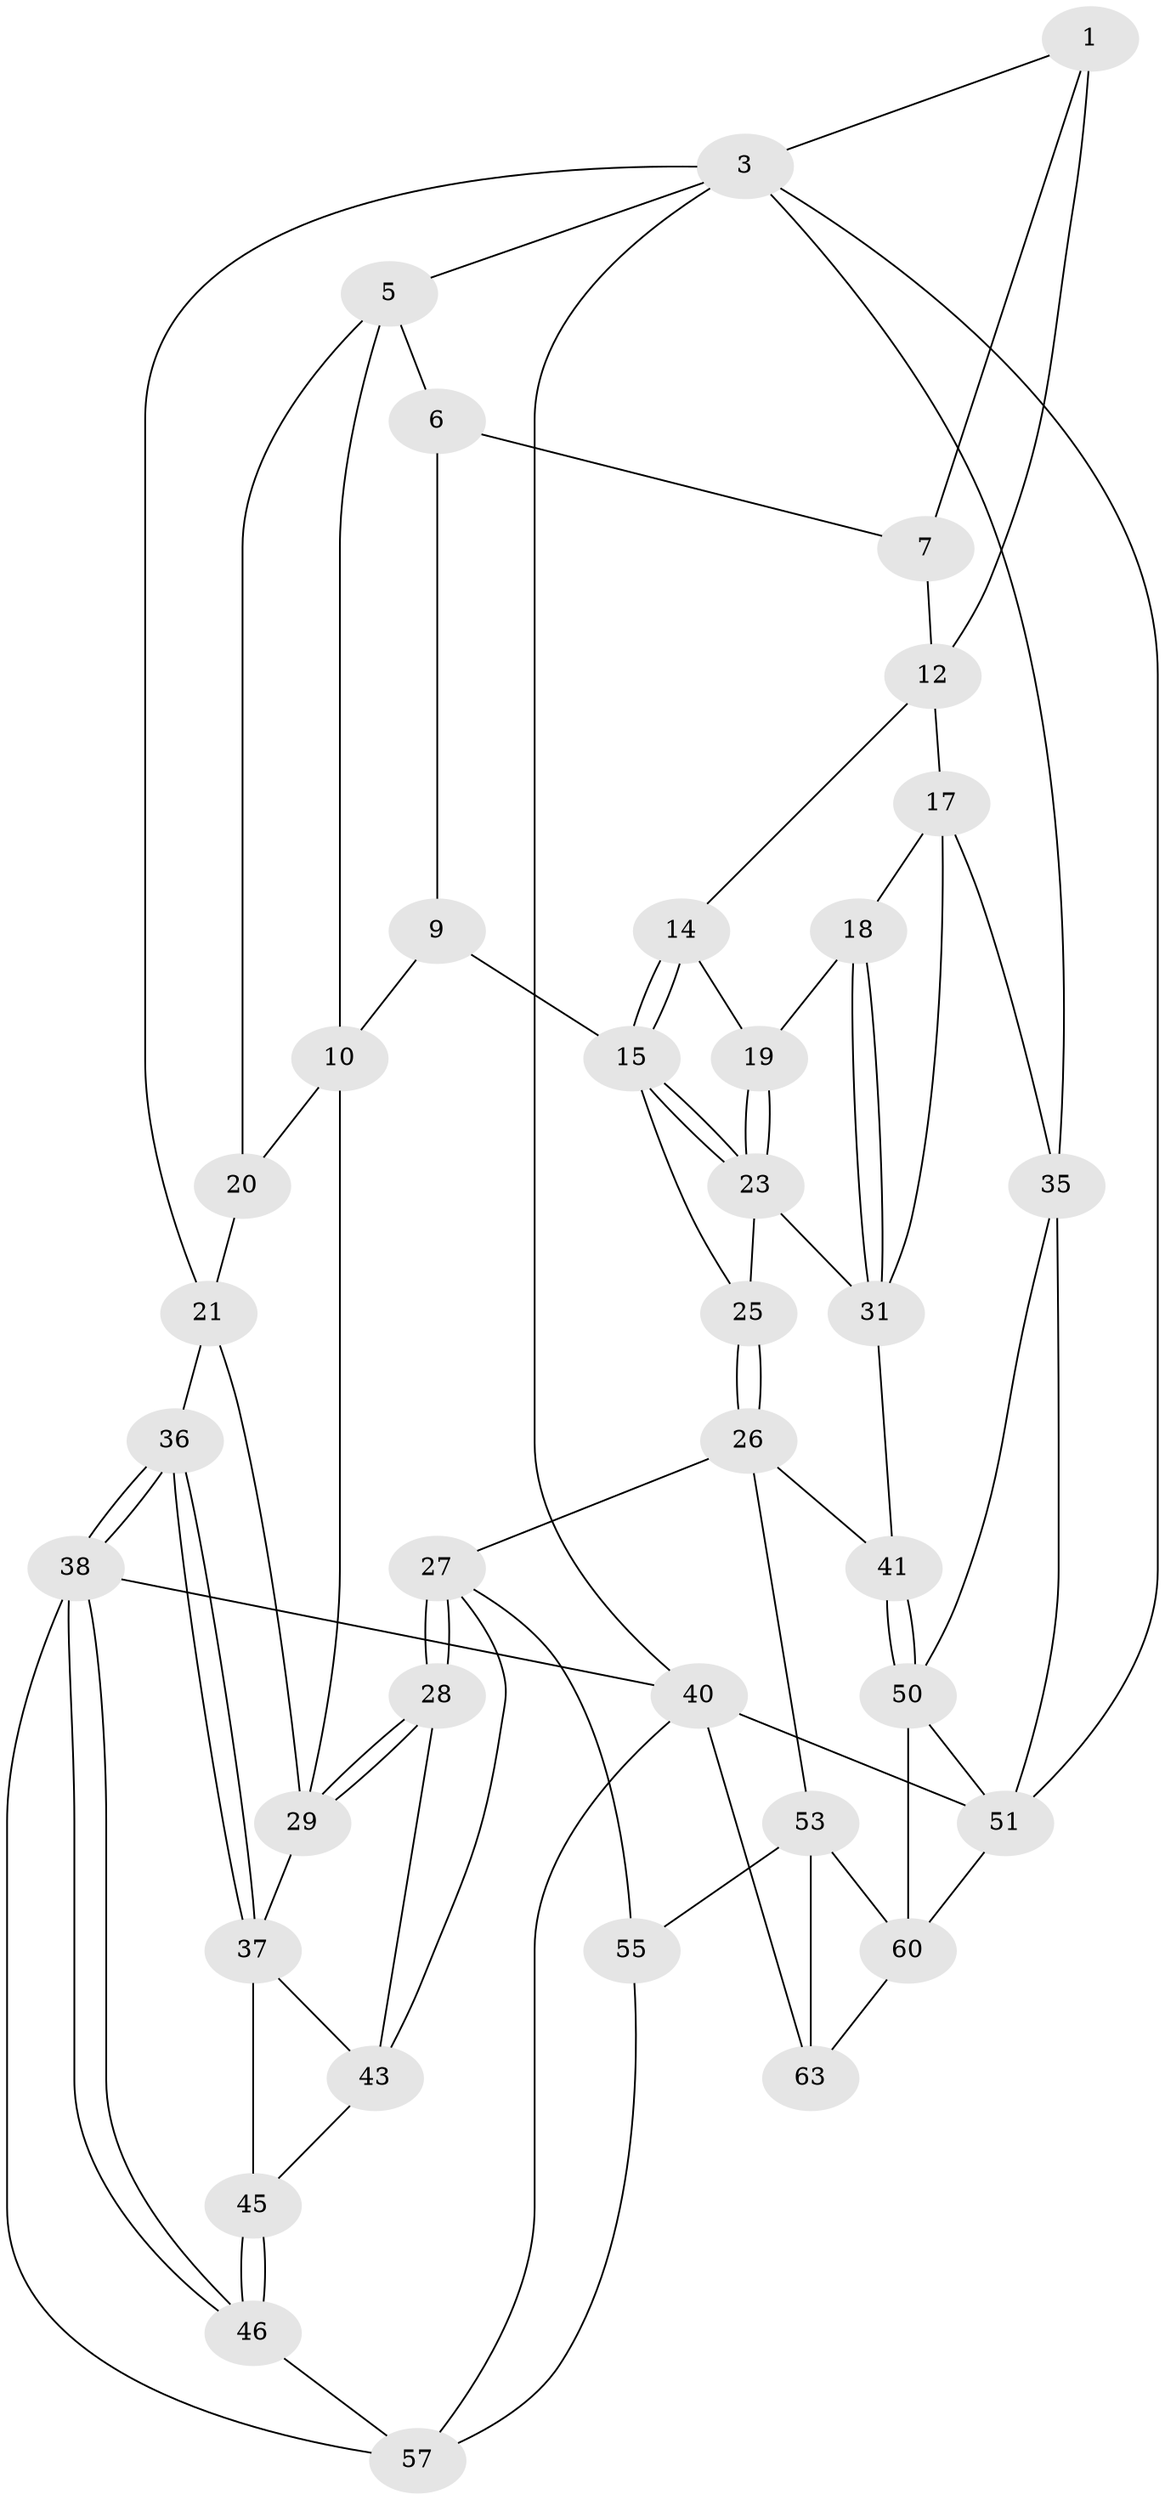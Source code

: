 // original degree distribution, {3: 0.03125, 6: 0.265625, 5: 0.40625, 4: 0.296875}
// Generated by graph-tools (version 1.1) at 2025/11/02/27/25 16:11:59]
// undirected, 38 vertices, 82 edges
graph export_dot {
graph [start="1"]
  node [color=gray90,style=filled];
  1 [pos="+0.7234425630953507+0",super="+2"];
  3 [pos="+1+0",super="+4"];
  5 [pos="+0.3451216580925868+0",super="+11"];
  6 [pos="+0.4904278166834446+0",super="+8"];
  7 [pos="+0.7200657612945313+0"];
  9 [pos="+0.5446689715152788+0.18289523298332583"];
  10 [pos="+0.5322101493817321+0.1849549085182138",super="+24"];
  12 [pos="+0.8288113599455241+0.10402576937198953",super="+13"];
  14 [pos="+0.7347836308485298+0.12400333583622315"];
  15 [pos="+0.5615161192657122+0.18903160927749035",super="+16"];
  17 [pos="+0.9766054952745866+0.24364664176028852",super="+33"];
  18 [pos="+0.8704004268333677+0.2658422326996937"];
  19 [pos="+0.7672871352887259+0.21259266402764132"];
  20 [pos="+0.3188619478312929+0.17069027872588058"];
  21 [pos="+0.23950480372704838+0.22756005718147707",super="+22"];
  23 [pos="+0.6746159693412517+0.3059035405098112",super="+30"];
  25 [pos="+0.552897852098272+0.43567046749355365"];
  26 [pos="+0.5166974338115765+0.4798492362518391",super="+42"];
  27 [pos="+0.49345164343003023+0.47909802855085304",super="+52"];
  28 [pos="+0.44229698353377245+0.4392676327422315"];
  29 [pos="+0.42824509087680823+0.40218001869736403",super="+32"];
  31 [pos="+0.7652151660788725+0.3937885103524896",super="+34"];
  35 [pos="+1+0.2448073560874672",super="+49"];
  36 [pos="+0+0.4769783282067822"];
  37 [pos="+0.16119154388208792+0.3692606644224295",super="+44"];
  38 [pos="+0+0.49727262742468714",super="+39"];
  40 [pos="+0+1",super="+61"];
  41 [pos="+0.809380602163352+0.5681057806738137"];
  43 [pos="+0.34962543423584463+0.4667276885917241",super="+48"];
  45 [pos="+0.2401898733312418+0.47004425815196055",super="+47"];
  46 [pos="+0.14284524069410914+0.6072527240635397",super="+56"];
  50 [pos="+1+0.7396965453572278",super="+59"];
  51 [pos="+1+1",super="+64"];
  53 [pos="+0.6456772950638114+0.7891191624966911",super="+54"];
  55 [pos="+0.41564961893564106+0.8166800528870815"];
  57 [pos="+0.30838330199458974+0.8235623958380377",super="+58"];
  60 [pos="+0.6736939612539368+0.8178732939240204",super="+62"];
  63 [pos="+0.4579205998583303+1"];
  1 -- 7;
  1 -- 3;
  1 -- 12;
  3 -- 35;
  3 -- 51;
  3 -- 40;
  3 -- 5;
  3 -- 21;
  5 -- 6;
  5 -- 10;
  5 -- 20;
  6 -- 9;
  6 -- 7;
  7 -- 12;
  9 -- 10;
  9 -- 15;
  10 -- 20;
  10 -- 29;
  12 -- 17;
  12 -- 14;
  14 -- 15;
  14 -- 15;
  14 -- 19;
  15 -- 23;
  15 -- 23;
  15 -- 25;
  17 -- 18;
  17 -- 35;
  17 -- 31;
  18 -- 19;
  18 -- 31;
  18 -- 31;
  19 -- 23;
  19 -- 23;
  20 -- 21;
  21 -- 36;
  21 -- 29;
  23 -- 25;
  23 -- 31;
  25 -- 26;
  25 -- 26;
  26 -- 27;
  26 -- 41;
  26 -- 53;
  27 -- 28;
  27 -- 28;
  27 -- 55;
  27 -- 43;
  28 -- 29;
  28 -- 29;
  28 -- 43;
  29 -- 37;
  31 -- 41;
  35 -- 51;
  35 -- 50;
  36 -- 37;
  36 -- 37;
  36 -- 38;
  36 -- 38;
  37 -- 45;
  37 -- 43;
  38 -- 46;
  38 -- 46;
  38 -- 40;
  38 -- 57;
  40 -- 51;
  40 -- 57;
  40 -- 63;
  41 -- 50;
  41 -- 50;
  43 -- 45;
  45 -- 46 [weight=2];
  45 -- 46;
  46 -- 57;
  50 -- 60;
  50 -- 51;
  51 -- 60;
  53 -- 60;
  53 -- 55;
  53 -- 63;
  55 -- 57;
  60 -- 63;
}
